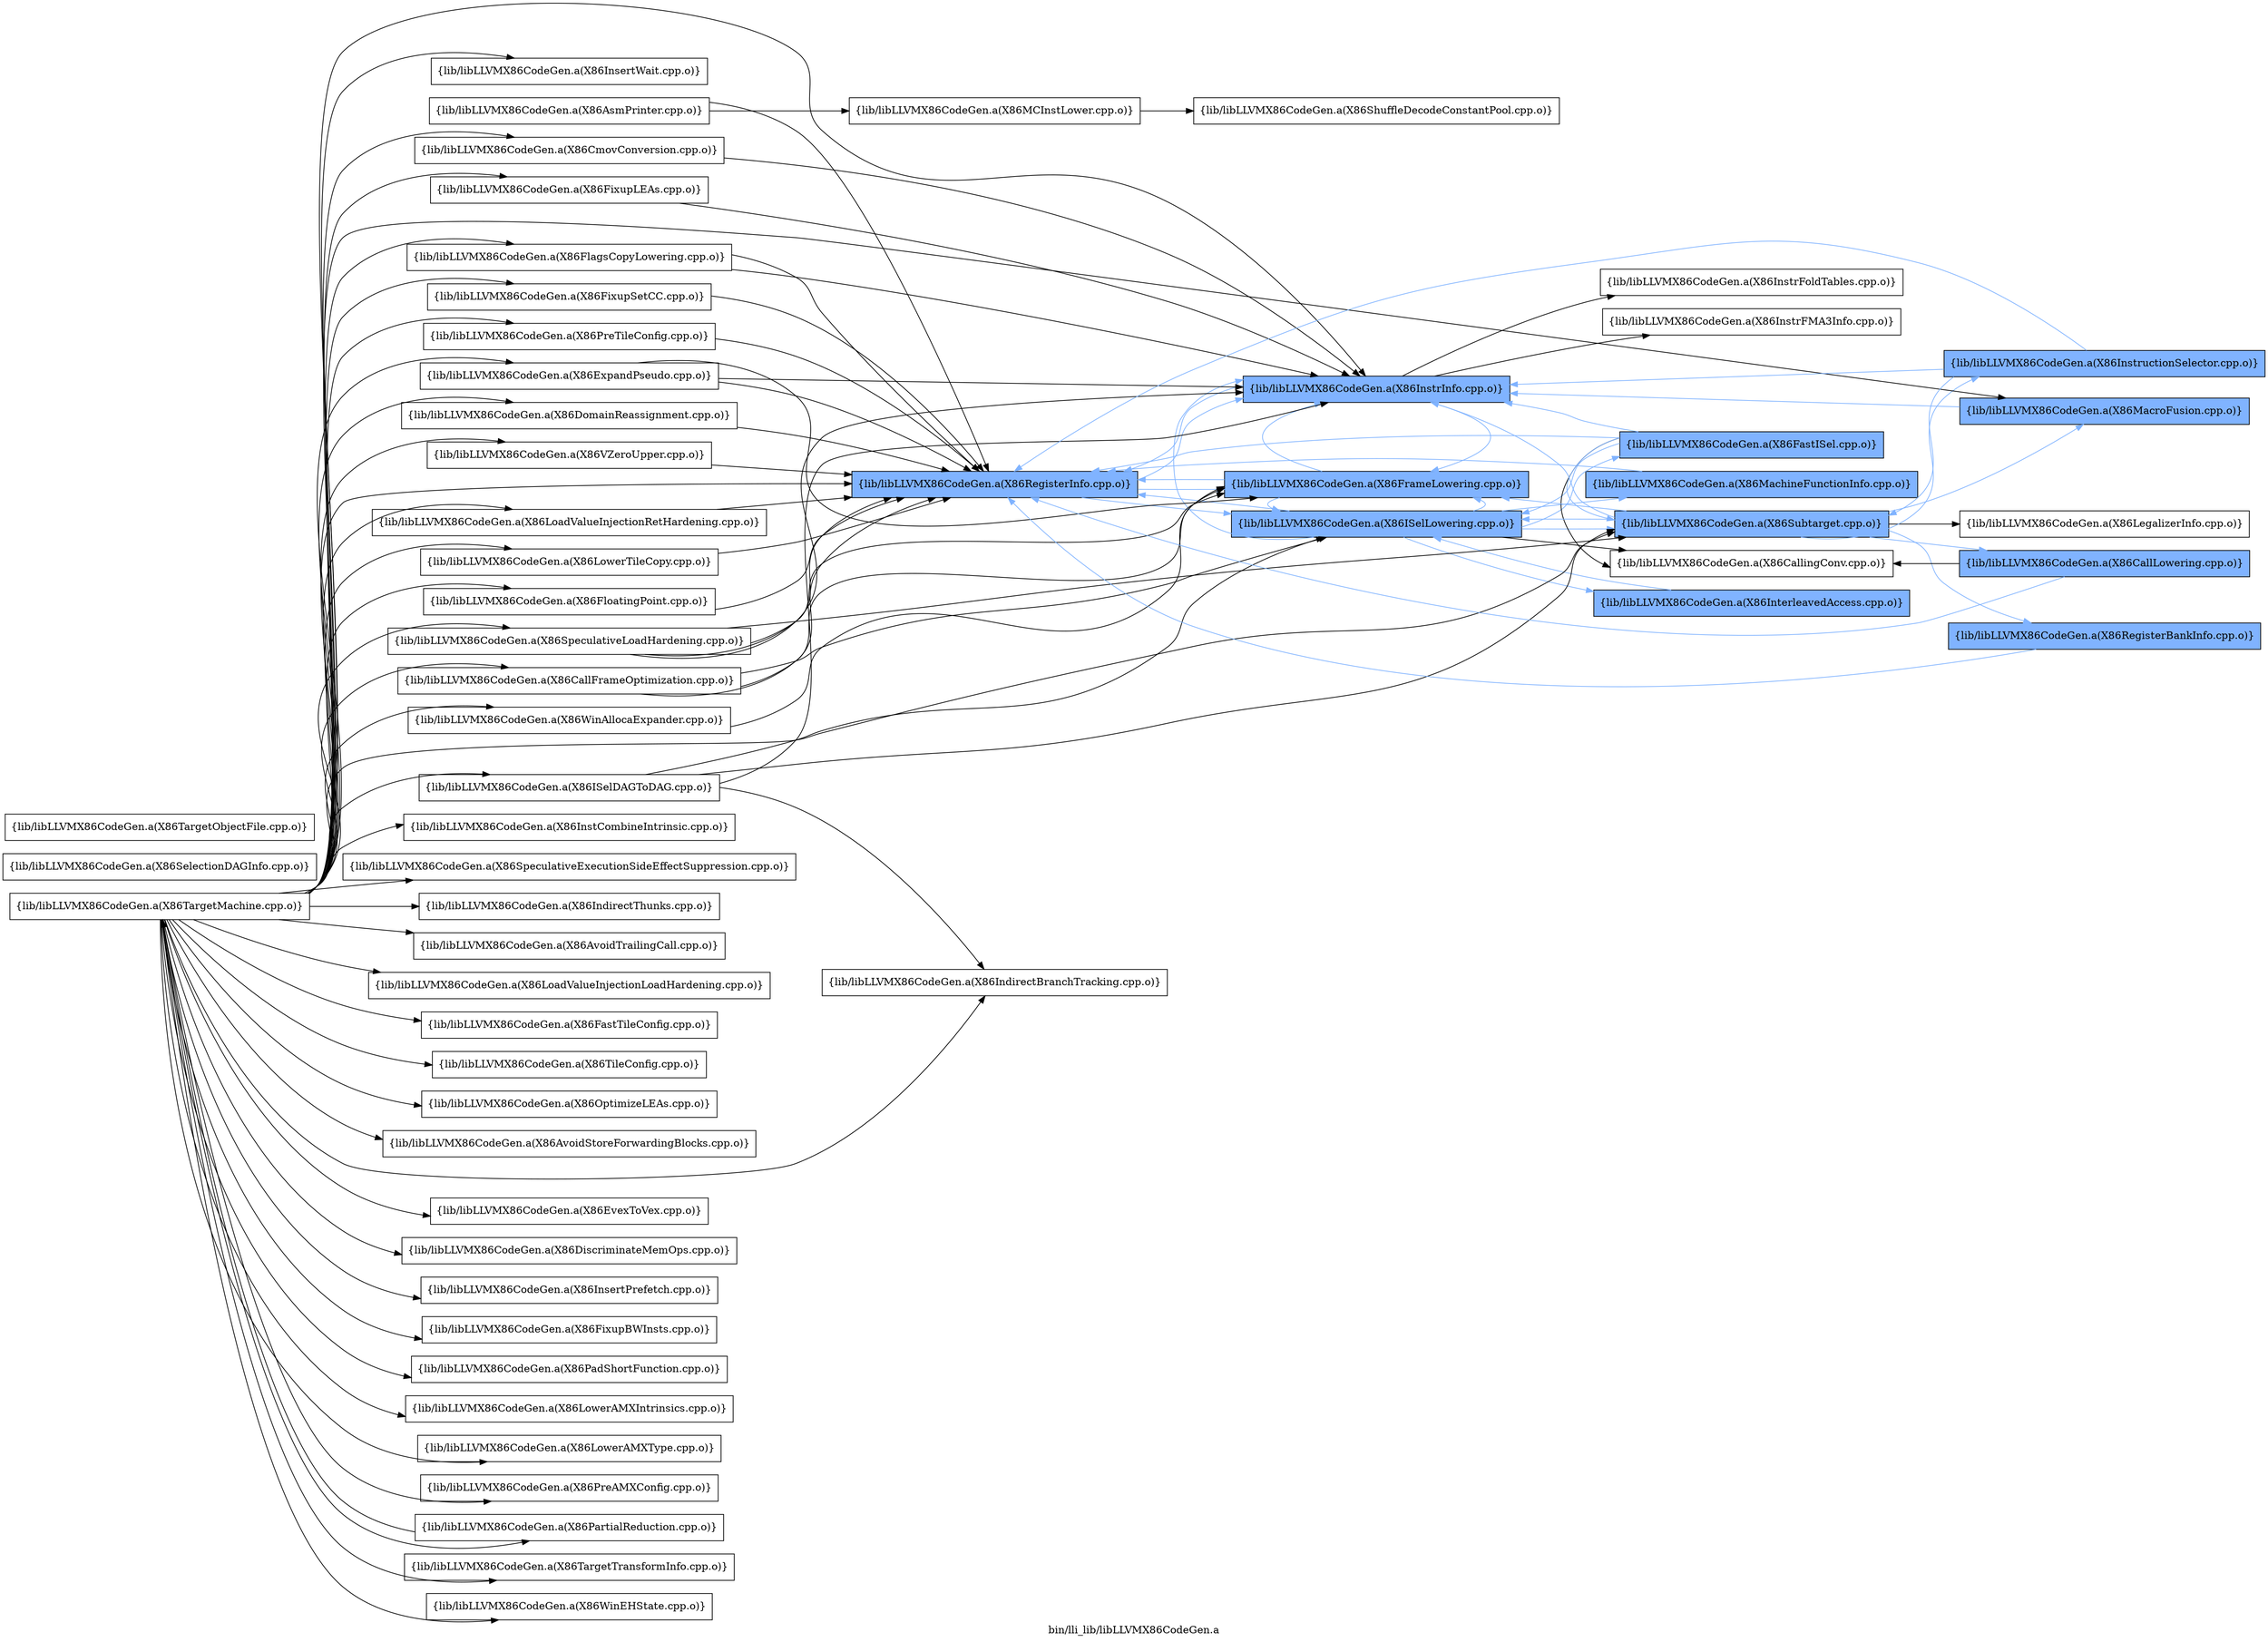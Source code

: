 digraph "bin/lli_lib/libLLVMX86CodeGen.a" {
	label="bin/lli_lib/libLLVMX86CodeGen.a";
	rankdir=LR;
	{ rank=same; Node0x5559b34c9318;  }
	{ rank=same; Node0x5559b34ca8f8; Node0x5559b34d2418;  }
	{ rank=same; Node0x5559b34d06b8; Node0x5559b34d09d8; Node0x5559b34d0f28; Node0x5559b34bb218;  }
	{ rank=same; Node0x5559b34d17e8; Node0x5559b34d1608; Node0x5559b34ba098; Node0x5559b34b9148; Node0x5559b34d2238; Node0x5559b34bbee8; Node0x5559b34bb8a8;  }

	Node0x5559b34c9318 [shape=record,shape=box,group=0,label="{lib/libLLVMX86CodeGen.a(X86AsmPrinter.cpp.o)}"];
	Node0x5559b34c9318 -> Node0x5559b34ca8f8;
	Node0x5559b34c9318 -> Node0x5559b34d2418;
	Node0x5559b34c5f88 [shape=record,shape=box,group=0,label="{lib/libLLVMX86CodeGen.a(X86TargetMachine.cpp.o)}"];
	Node0x5559b34c5f88 -> Node0x5559b34d2418;
	Node0x5559b34c5f88 -> Node0x5559b34d0f28;
	Node0x5559b34c5f88 -> Node0x5559b34d2238;
	Node0x5559b34c5f88 -> Node0x5559b34d64c8;
	Node0x5559b34c5f88 -> Node0x5559b34c4fe8;
	Node0x5559b34c5f88 -> Node0x5559b34c43b8;
	Node0x5559b34c5f88 -> Node0x5559b34b49b8;
	Node0x5559b34c5f88 -> Node0x5559b34b3d38;
	Node0x5559b34c5f88 -> Node0x5559b34b2de8;
	Node0x5559b34c5f88 -> Node0x5559b34b2988;
	Node0x5559b34c5f88 -> Node0x5559b34c0998;
	Node0x5559b34c5f88 -> Node0x5559b34bf4a8;
	Node0x5559b34c5f88 -> Node0x5559b34bfcc8;
	Node0x5559b34c5f88 -> Node0x5559b34c3378;
	Node0x5559b34c5f88 -> Node0x5559b34c18e8;
	Node0x5559b34c5f88 -> Node0x5559b34c2478;
	Node0x5559b34c5f88 -> Node0x5559b34c58f8;
	Node0x5559b34c5f88 -> Node0x5559b34c5128;
	Node0x5559b34c5f88 -> Node0x5559b34d5488;
	Node0x5559b34c5f88 -> Node0x5559b34d9cb8;
	Node0x5559b34c5f88 -> Node0x5559b34d9e98;
	Node0x5559b34c5f88 -> Node0x5559b34d9718;
	Node0x5559b34c5f88 -> Node0x5559b34d8728;
	Node0x5559b34c5f88 -> Node0x5559b34d7f58;
	Node0x5559b34c5f88 -> Node0x5559b34d8228;
	Node0x5559b34c5f88 -> Node0x5559b34c8148;
	Node0x5559b34c5f88 -> Node0x5559b34c7e28;
	Node0x5559b34c5f88 -> Node0x5559b34c7bf8;
	Node0x5559b34c5f88 -> Node0x5559b34c8a08;
	Node0x5559b34c5f88 -> Node0x5559b34c90e8;
	Node0x5559b34c5f88 -> Node0x5559b34c9818;
	Node0x5559b34c5f88 -> Node0x5559b34ca858;
	Node0x5559b34c5f88 -> Node0x5559b34cafd8;
	Node0x5559b34c5f88 -> Node0x5559b34cb398;
	Node0x5559b34c5f88 -> Node0x5559b34cc018;
	Node0x5559b34c5f88 -> Node0x5559b34cc6f8;
	Node0x5559b34c5f88 -> Node0x5559b34be058;
	Node0x5559b34c5f88 -> Node0x5559b34cd738;
	Node0x5559b34c5f88 -> Node0x5559b34ccab8;
	Node0x5559b34c5f88 -> Node0x5559b34c99a8;
	Node0x5559b34c5f88 -> Node0x5559b34c9ae8;
	Node0x5559b34ca8f8 [shape=record,shape=box,group=0,label="{lib/libLLVMX86CodeGen.a(X86MCInstLower.cpp.o)}"];
	Node0x5559b34ca8f8 -> Node0x5559b34d06b8;
	Node0x5559b34d2418 [shape=record,shape=box,group=1,style=filled,fillcolor="0.600000 0.5 1",label="{lib/libLLVMX86CodeGen.a(X86RegisterInfo.cpp.o)}"];
	Node0x5559b34d2418 -> Node0x5559b34d09d8[color="0.600000 0.5 1"];
	Node0x5559b34d2418 -> Node0x5559b34d0f28[color="0.600000 0.5 1"];
	Node0x5559b34d2418 -> Node0x5559b34bb218[color="0.600000 0.5 1"];
	Node0x5559b34d06b8 [shape=record,shape=box,group=0,label="{lib/libLLVMX86CodeGen.a(X86ShuffleDecodeConstantPool.cpp.o)}"];
	Node0x5559b34d17e8 [shape=record,shape=box,group=1,style=filled,fillcolor="0.600000 0.5 1",label="{lib/libLLVMX86CodeGen.a(X86MachineFunctionInfo.cpp.o)}"];
	Node0x5559b34d17e8 -> Node0x5559b34d2418[color="0.600000 0.5 1"];
	Node0x5559b34d09d8 [shape=record,shape=box,group=1,style=filled,fillcolor="0.600000 0.5 1",label="{lib/libLLVMX86CodeGen.a(X86ISelLowering.cpp.o)}"];
	Node0x5559b34d09d8 -> Node0x5559b34d17e8[color="0.600000 0.5 1"];
	Node0x5559b34d09d8 -> Node0x5559b34d2418[color="0.600000 0.5 1"];
	Node0x5559b34d09d8 -> Node0x5559b34d1608[color="0.600000 0.5 1"];
	Node0x5559b34d09d8 -> Node0x5559b34d0f28[color="0.600000 0.5 1"];
	Node0x5559b34d09d8 -> Node0x5559b34bb218[color="0.600000 0.5 1"];
	Node0x5559b34d09d8 -> Node0x5559b34ba098;
	Node0x5559b34d09d8 -> Node0x5559b34b9148[color="0.600000 0.5 1"];
	Node0x5559b34d09d8 -> Node0x5559b34d2238[color="0.600000 0.5 1"];
	Node0x5559b34d0f28 [shape=record,shape=box,group=1,style=filled,fillcolor="0.600000 0.5 1",label="{lib/libLLVMX86CodeGen.a(X86InstrInfo.cpp.o)}"];
	Node0x5559b34d0f28 -> Node0x5559b34d2418[color="0.600000 0.5 1"];
	Node0x5559b34d0f28 -> Node0x5559b34bbee8;
	Node0x5559b34d0f28 -> Node0x5559b34bb218[color="0.600000 0.5 1"];
	Node0x5559b34d0f28 -> Node0x5559b34bb8a8;
	Node0x5559b34bb218 [shape=record,shape=box,group=1,style=filled,fillcolor="0.600000 0.5 1",label="{lib/libLLVMX86CodeGen.a(X86FrameLowering.cpp.o)}"];
	Node0x5559b34bb218 -> Node0x5559b34d2418[color="0.600000 0.5 1"];
	Node0x5559b34bb218 -> Node0x5559b34d09d8[color="0.600000 0.5 1"];
	Node0x5559b34bb218 -> Node0x5559b34d0f28[color="0.600000 0.5 1"];
	Node0x5559b34d1608 [shape=record,shape=box,group=1,style=filled,fillcolor="0.600000 0.5 1",label="{lib/libLLVMX86CodeGen.a(X86FastISel.cpp.o)}"];
	Node0x5559b34d1608 -> Node0x5559b34d2418[color="0.600000 0.5 1"];
	Node0x5559b34d1608 -> Node0x5559b34d09d8[color="0.600000 0.5 1"];
	Node0x5559b34d1608 -> Node0x5559b34d0f28[color="0.600000 0.5 1"];
	Node0x5559b34d1608 -> Node0x5559b34ba098;
	Node0x5559b34d1608 -> Node0x5559b34d2238[color="0.600000 0.5 1"];
	Node0x5559b34ba098 [shape=record,shape=box,group=0,label="{lib/libLLVMX86CodeGen.a(X86CallingConv.cpp.o)}"];
	Node0x5559b34b9148 [shape=record,shape=box,group=1,style=filled,fillcolor="0.600000 0.5 1",label="{lib/libLLVMX86CodeGen.a(X86InterleavedAccess.cpp.o)}"];
	Node0x5559b34b9148 -> Node0x5559b34d09d8[color="0.600000 0.5 1"];
	Node0x5559b34d2238 [shape=record,shape=box,group=1,style=filled,fillcolor="0.600000 0.5 1",label="{lib/libLLVMX86CodeGen.a(X86Subtarget.cpp.o)}"];
	Node0x5559b34d2238 -> Node0x5559b34d09d8[color="0.600000 0.5 1"];
	Node0x5559b34d2238 -> Node0x5559b34d0f28[color="0.600000 0.5 1"];
	Node0x5559b34d2238 -> Node0x5559b34bb218[color="0.600000 0.5 1"];
	Node0x5559b34d2238 -> Node0x5559b34d7dc8[color="0.600000 0.5 1"];
	Node0x5559b34d2238 -> Node0x5559b34d8098;
	Node0x5559b34d2238 -> Node0x5559b34d9bc8[color="0.600000 0.5 1"];
	Node0x5559b34d2238 -> Node0x5559b34d9358[color="0.600000 0.5 1"];
	Node0x5559b34d2238 -> Node0x5559b34d64c8[color="0.600000 0.5 1"];
	Node0x5559b34bbee8 [shape=record,shape=box,group=0,label="{lib/libLLVMX86CodeGen.a(X86InstrFoldTables.cpp.o)}"];
	Node0x5559b34bb8a8 [shape=record,shape=box,group=0,label="{lib/libLLVMX86CodeGen.a(X86InstrFMA3Info.cpp.o)}"];
	Node0x5559b34d7dc8 [shape=record,shape=box,group=1,style=filled,fillcolor="0.600000 0.5 1",label="{lib/libLLVMX86CodeGen.a(X86CallLowering.cpp.o)}"];
	Node0x5559b34d7dc8 -> Node0x5559b34d2418[color="0.600000 0.5 1"];
	Node0x5559b34d7dc8 -> Node0x5559b34ba098;
	Node0x5559b34d8098 [shape=record,shape=box,group=0,label="{lib/libLLVMX86CodeGen.a(X86LegalizerInfo.cpp.o)}"];
	Node0x5559b34d9bc8 [shape=record,shape=box,group=1,style=filled,fillcolor="0.600000 0.5 1",label="{lib/libLLVMX86CodeGen.a(X86RegisterBankInfo.cpp.o)}"];
	Node0x5559b34d9bc8 -> Node0x5559b34d2418[color="0.600000 0.5 1"];
	Node0x5559b34d9358 [shape=record,shape=box,group=1,style=filled,fillcolor="0.600000 0.5 1",label="{lib/libLLVMX86CodeGen.a(X86InstructionSelector.cpp.o)}"];
	Node0x5559b34d9358 -> Node0x5559b34d2418[color="0.600000 0.5 1"];
	Node0x5559b34d9358 -> Node0x5559b34d0f28[color="0.600000 0.5 1"];
	Node0x5559b34d9358 -> Node0x5559b34d2238[color="0.600000 0.5 1"];
	Node0x5559b34d64c8 [shape=record,shape=box,group=1,style=filled,fillcolor="0.600000 0.5 1",label="{lib/libLLVMX86CodeGen.a(X86MacroFusion.cpp.o)}"];
	Node0x5559b34d64c8 -> Node0x5559b34d0f28[color="0.600000 0.5 1"];
	Node0x5559b34d1dd8 [shape=record,shape=box,group=0,label="{lib/libLLVMX86CodeGen.a(X86SelectionDAGInfo.cpp.o)}"];
	Node0x5559b34c4fe8 [shape=record,shape=box,group=0,label="{lib/libLLVMX86CodeGen.a(X86InstCombineIntrinsic.cpp.o)}"];
	Node0x5559b34c43b8 [shape=record,shape=box,group=0,label="{lib/libLLVMX86CodeGen.a(X86SpeculativeExecutionSideEffectSuppression.cpp.o)}"];
	Node0x5559b34b49b8 [shape=record,shape=box,group=0,label="{lib/libLLVMX86CodeGen.a(X86IndirectThunks.cpp.o)}"];
	Node0x5559b34b3d38 [shape=record,shape=box,group=0,label="{lib/libLLVMX86CodeGen.a(X86LoadValueInjectionRetHardening.cpp.o)}"];
	Node0x5559b34b3d38 -> Node0x5559b34d2418;
	Node0x5559b34b2de8 [shape=record,shape=box,group=0,label="{lib/libLLVMX86CodeGen.a(X86AvoidTrailingCall.cpp.o)}"];
	Node0x5559b34b2988 [shape=record,shape=box,group=0,label="{lib/libLLVMX86CodeGen.a(X86ExpandPseudo.cpp.o)}"];
	Node0x5559b34b2988 -> Node0x5559b34d2418;
	Node0x5559b34b2988 -> Node0x5559b34d0f28;
	Node0x5559b34b2988 -> Node0x5559b34bb218;
	Node0x5559b34c0998 [shape=record,shape=box,group=0,label="{lib/libLLVMX86CodeGen.a(X86LowerTileCopy.cpp.o)}"];
	Node0x5559b34c0998 -> Node0x5559b34d2418;
	Node0x5559b34bf4a8 [shape=record,shape=box,group=0,label="{lib/libLLVMX86CodeGen.a(X86FloatingPoint.cpp.o)}"];
	Node0x5559b34bf4a8 -> Node0x5559b34d2418;
	Node0x5559b34bfcc8 [shape=record,shape=box,group=0,label="{lib/libLLVMX86CodeGen.a(X86LoadValueInjectionLoadHardening.cpp.o)}"];
	Node0x5559b34c3378 [shape=record,shape=box,group=0,label="{lib/libLLVMX86CodeGen.a(X86FastTileConfig.cpp.o)}"];
	Node0x5559b34c18e8 [shape=record,shape=box,group=0,label="{lib/libLLVMX86CodeGen.a(X86TileConfig.cpp.o)}"];
	Node0x5559b34c2478 [shape=record,shape=box,group=0,label="{lib/libLLVMX86CodeGen.a(X86SpeculativeLoadHardening.cpp.o)}"];
	Node0x5559b34c2478 -> Node0x5559b34d2418;
	Node0x5559b34c2478 -> Node0x5559b34d0f28;
	Node0x5559b34c2478 -> Node0x5559b34bb218;
	Node0x5559b34c2478 -> Node0x5559b34d2238;
	Node0x5559b34c58f8 [shape=record,shape=box,group=0,label="{lib/libLLVMX86CodeGen.a(X86FlagsCopyLowering.cpp.o)}"];
	Node0x5559b34c58f8 -> Node0x5559b34d2418;
	Node0x5559b34c58f8 -> Node0x5559b34d0f28;
	Node0x5559b34c5128 [shape=record,shape=box,group=0,label="{lib/libLLVMX86CodeGen.a(X86FixupSetCC.cpp.o)}"];
	Node0x5559b34c5128 -> Node0x5559b34d2418;
	Node0x5559b34d5488 [shape=record,shape=box,group=0,label="{lib/libLLVMX86CodeGen.a(X86OptimizeLEAs.cpp.o)}"];
	Node0x5559b34d9cb8 [shape=record,shape=box,group=0,label="{lib/libLLVMX86CodeGen.a(X86CallFrameOptimization.cpp.o)}"];
	Node0x5559b34d9cb8 -> Node0x5559b34d2418;
	Node0x5559b34d9cb8 -> Node0x5559b34d09d8;
	Node0x5559b34d9cb8 -> Node0x5559b34bb218;
	Node0x5559b34d9e98 [shape=record,shape=box,group=0,label="{lib/libLLVMX86CodeGen.a(X86AvoidStoreForwardingBlocks.cpp.o)}"];
	Node0x5559b34d9718 [shape=record,shape=box,group=0,label="{lib/libLLVMX86CodeGen.a(X86PreTileConfig.cpp.o)}"];
	Node0x5559b34d9718 -> Node0x5559b34d2418;
	Node0x5559b34d8728 [shape=record,shape=box,group=0,label="{lib/libLLVMX86CodeGen.a(X86CmovConversion.cpp.o)}"];
	Node0x5559b34d8728 -> Node0x5559b34d0f28;
	Node0x5559b34d7f58 [shape=record,shape=box,group=0,label="{lib/libLLVMX86CodeGen.a(X86ISelDAGToDAG.cpp.o)}"];
	Node0x5559b34d7f58 -> Node0x5559b34d09d8;
	Node0x5559b34d7f58 -> Node0x5559b34d0f28;
	Node0x5559b34d7f58 -> Node0x5559b34d2238;
	Node0x5559b34d7f58 -> Node0x5559b34d8228;
	Node0x5559b34d8228 [shape=record,shape=box,group=0,label="{lib/libLLVMX86CodeGen.a(X86IndirectBranchTracking.cpp.o)}"];
	Node0x5559b34c8148 [shape=record,shape=box,group=0,label="{lib/libLLVMX86CodeGen.a(X86EvexToVex.cpp.o)}"];
	Node0x5559b34c7e28 [shape=record,shape=box,group=0,label="{lib/libLLVMX86CodeGen.a(X86DiscriminateMemOps.cpp.o)}"];
	Node0x5559b34c7bf8 [shape=record,shape=box,group=0,label="{lib/libLLVMX86CodeGen.a(X86InsertPrefetch.cpp.o)}"];
	Node0x5559b34c8a08 [shape=record,shape=box,group=0,label="{lib/libLLVMX86CodeGen.a(X86FixupBWInsts.cpp.o)}"];
	Node0x5559b34c90e8 [shape=record,shape=box,group=0,label="{lib/libLLVMX86CodeGen.a(X86PadShortFunction.cpp.o)}"];
	Node0x5559b34c9818 [shape=record,shape=box,group=0,label="{lib/libLLVMX86CodeGen.a(X86FixupLEAs.cpp.o)}"];
	Node0x5559b34c9818 -> Node0x5559b34d0f28;
	Node0x5559b34ca858 [shape=record,shape=box,group=0,label="{lib/libLLVMX86CodeGen.a(X86LowerAMXIntrinsics.cpp.o)}"];
	Node0x5559b34cafd8 [shape=record,shape=box,group=0,label="{lib/libLLVMX86CodeGen.a(X86LowerAMXType.cpp.o)}"];
	Node0x5559b34cb398 [shape=record,shape=box,group=0,label="{lib/libLLVMX86CodeGen.a(X86PreAMXConfig.cpp.o)}"];
	Node0x5559b34cc018 [shape=record,shape=box,group=0,label="{lib/libLLVMX86CodeGen.a(X86DomainReassignment.cpp.o)}"];
	Node0x5559b34cc018 -> Node0x5559b34d2418;
	Node0x5559b34cc6f8 [shape=record,shape=box,group=0,label="{lib/libLLVMX86CodeGen.a(X86PartialReduction.cpp.o)}"];
	Node0x5559b34cc6f8 -> Node0x5559b34c5f88;
	Node0x5559b34be058 [shape=record,shape=box,group=0,label="{lib/libLLVMX86CodeGen.a(X86TargetTransformInfo.cpp.o)}"];
	Node0x5559b34cd738 [shape=record,shape=box,group=0,label="{lib/libLLVMX86CodeGen.a(X86VZeroUpper.cpp.o)}"];
	Node0x5559b34cd738 -> Node0x5559b34d2418;
	Node0x5559b34ccab8 [shape=record,shape=box,group=0,label="{lib/libLLVMX86CodeGen.a(X86WinAllocaExpander.cpp.o)}"];
	Node0x5559b34ccab8 -> Node0x5559b34bb218;
	Node0x5559b34c99a8 [shape=record,shape=box,group=0,label="{lib/libLLVMX86CodeGen.a(X86WinEHState.cpp.o)}"];
	Node0x5559b34c9ae8 [shape=record,shape=box,group=0,label="{lib/libLLVMX86CodeGen.a(X86InsertWait.cpp.o)}"];
	Node0x5559b34be828 [shape=record,shape=box,group=0,label="{lib/libLLVMX86CodeGen.a(X86TargetObjectFile.cpp.o)}"];
}
